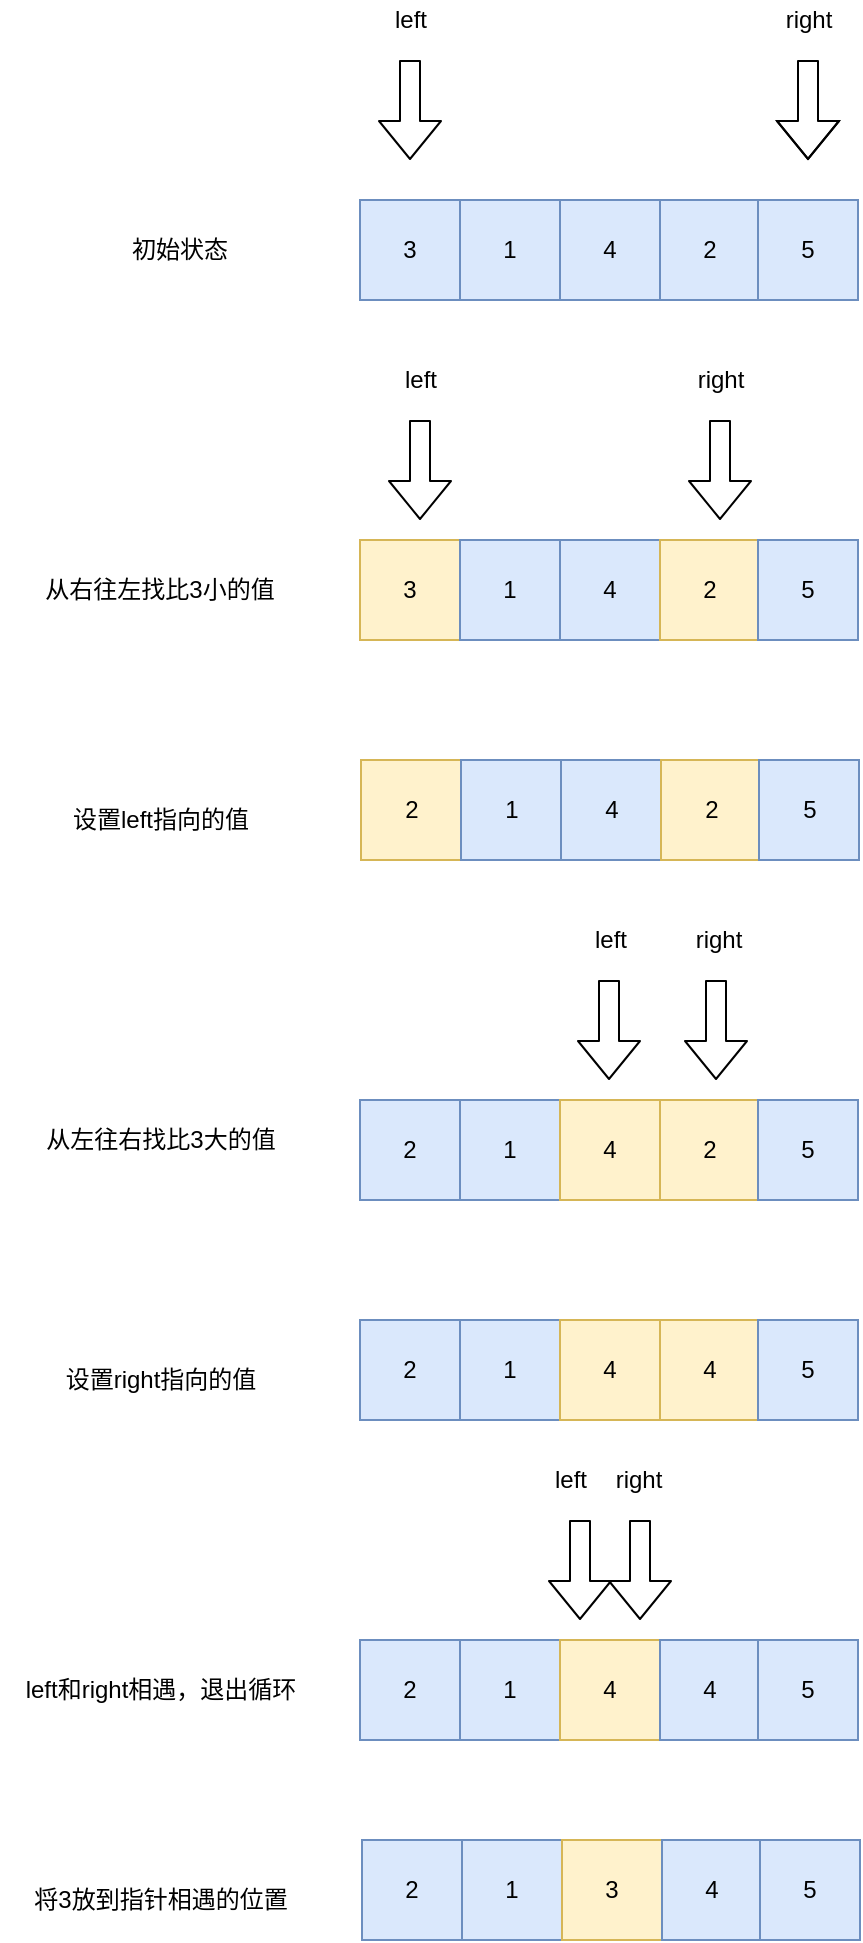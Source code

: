 <mxfile version="14.9.6" type="github">
  <diagram id="x37FQGuYJWweiC0h03hC" name="Page-1">
    <mxGraphModel dx="946" dy="1705" grid="1" gridSize="10" guides="1" tooltips="1" connect="1" arrows="1" fold="1" page="1" pageScale="1" pageWidth="827" pageHeight="1169" math="0" shadow="0">
      <root>
        <mxCell id="0" />
        <mxCell id="1" parent="0" />
        <mxCell id="e1JtyHroRZlmRsDDb5fb-1" value="3" style="rounded=0;whiteSpace=wrap;html=1;fillColor=#fff2cc;strokeColor=#d6b656;" vertex="1" parent="1">
          <mxGeometry x="190" y="180" width="50" height="50" as="geometry" />
        </mxCell>
        <mxCell id="e1JtyHroRZlmRsDDb5fb-2" value="1" style="rounded=0;whiteSpace=wrap;html=1;fillColor=#dae8fc;strokeColor=#6c8ebf;" vertex="1" parent="1">
          <mxGeometry x="240" y="180" width="50" height="50" as="geometry" />
        </mxCell>
        <mxCell id="e1JtyHroRZlmRsDDb5fb-3" value="4" style="rounded=0;whiteSpace=wrap;html=1;fillColor=#dae8fc;strokeColor=#6c8ebf;" vertex="1" parent="1">
          <mxGeometry x="290" y="180" width="50" height="50" as="geometry" />
        </mxCell>
        <mxCell id="e1JtyHroRZlmRsDDb5fb-4" value="2" style="rounded=0;whiteSpace=wrap;html=1;fillColor=#fff2cc;strokeColor=#d6b656;" vertex="1" parent="1">
          <mxGeometry x="340" y="180" width="50" height="50" as="geometry" />
        </mxCell>
        <mxCell id="e1JtyHroRZlmRsDDb5fb-5" value="5" style="rounded=0;whiteSpace=wrap;html=1;fillColor=#dae8fc;strokeColor=#6c8ebf;" vertex="1" parent="1">
          <mxGeometry x="389" y="180" width="50" height="50" as="geometry" />
        </mxCell>
        <mxCell id="e1JtyHroRZlmRsDDb5fb-6" value="" style="shape=flexArrow;endArrow=classic;html=1;" edge="1" parent="1">
          <mxGeometry width="50" height="50" relative="1" as="geometry">
            <mxPoint x="220" y="120" as="sourcePoint" />
            <mxPoint x="220" y="170" as="targetPoint" />
          </mxGeometry>
        </mxCell>
        <mxCell id="e1JtyHroRZlmRsDDb5fb-7" value="" style="shape=flexArrow;endArrow=classic;html=1;" edge="1" parent="1">
          <mxGeometry width="50" height="50" relative="1" as="geometry">
            <mxPoint x="370" y="120" as="sourcePoint" />
            <mxPoint x="370" y="170" as="targetPoint" />
          </mxGeometry>
        </mxCell>
        <mxCell id="e1JtyHroRZlmRsDDb5fb-8" value="left" style="text;html=1;align=center;verticalAlign=middle;resizable=0;points=[];autosize=1;strokeColor=none;" vertex="1" parent="1">
          <mxGeometry x="205" y="90" width="30" height="20" as="geometry" />
        </mxCell>
        <mxCell id="e1JtyHroRZlmRsDDb5fb-9" value="right" style="text;html=1;align=center;verticalAlign=middle;resizable=0;points=[];autosize=1;strokeColor=none;" vertex="1" parent="1">
          <mxGeometry x="350" y="90" width="40" height="20" as="geometry" />
        </mxCell>
        <mxCell id="e1JtyHroRZlmRsDDb5fb-10" value="2" style="rounded=0;whiteSpace=wrap;html=1;fillColor=#dae8fc;strokeColor=#6c8ebf;" vertex="1" parent="1">
          <mxGeometry x="190" y="460" width="50" height="50" as="geometry" />
        </mxCell>
        <mxCell id="e1JtyHroRZlmRsDDb5fb-11" value="1" style="rounded=0;whiteSpace=wrap;html=1;fillColor=#dae8fc;strokeColor=#6c8ebf;" vertex="1" parent="1">
          <mxGeometry x="240" y="460" width="50" height="50" as="geometry" />
        </mxCell>
        <mxCell id="e1JtyHroRZlmRsDDb5fb-12" value="4" style="rounded=0;whiteSpace=wrap;html=1;fillColor=#fff2cc;strokeColor=#d6b656;" vertex="1" parent="1">
          <mxGeometry x="290" y="460" width="50" height="50" as="geometry" />
        </mxCell>
        <mxCell id="e1JtyHroRZlmRsDDb5fb-13" value="2" style="rounded=0;whiteSpace=wrap;html=1;fillColor=#fff2cc;strokeColor=#d6b656;" vertex="1" parent="1">
          <mxGeometry x="340" y="460" width="50" height="50" as="geometry" />
        </mxCell>
        <mxCell id="e1JtyHroRZlmRsDDb5fb-14" value="5" style="rounded=0;whiteSpace=wrap;html=1;fillColor=#dae8fc;strokeColor=#6c8ebf;" vertex="1" parent="1">
          <mxGeometry x="389" y="460" width="50" height="50" as="geometry" />
        </mxCell>
        <mxCell id="e1JtyHroRZlmRsDDb5fb-15" value="从右往左找比3小的值" style="text;html=1;strokeColor=none;fillColor=none;align=center;verticalAlign=middle;whiteSpace=wrap;rounded=0;" vertex="1" parent="1">
          <mxGeometry x="10" y="197.5" width="160" height="15" as="geometry" />
        </mxCell>
        <mxCell id="e1JtyHroRZlmRsDDb5fb-16" value="" style="shape=flexArrow;endArrow=classic;html=1;" edge="1" parent="1">
          <mxGeometry width="50" height="50" relative="1" as="geometry">
            <mxPoint x="368" y="400" as="sourcePoint" />
            <mxPoint x="368" y="450" as="targetPoint" />
          </mxGeometry>
        </mxCell>
        <mxCell id="e1JtyHroRZlmRsDDb5fb-17" value="right" style="text;html=1;align=center;verticalAlign=middle;resizable=0;points=[];autosize=1;strokeColor=none;" vertex="1" parent="1">
          <mxGeometry x="349" y="370" width="40" height="20" as="geometry" />
        </mxCell>
        <mxCell id="e1JtyHroRZlmRsDDb5fb-18" value="3" style="rounded=0;whiteSpace=wrap;html=1;fillColor=#dae8fc;strokeColor=#6c8ebf;" vertex="1" parent="1">
          <mxGeometry x="190" y="10" width="50" height="50" as="geometry" />
        </mxCell>
        <mxCell id="e1JtyHroRZlmRsDDb5fb-19" value="1" style="rounded=0;whiteSpace=wrap;html=1;fillColor=#dae8fc;strokeColor=#6c8ebf;" vertex="1" parent="1">
          <mxGeometry x="240" y="10" width="50" height="50" as="geometry" />
        </mxCell>
        <mxCell id="e1JtyHroRZlmRsDDb5fb-20" value="4" style="rounded=0;whiteSpace=wrap;html=1;fillColor=#dae8fc;strokeColor=#6c8ebf;" vertex="1" parent="1">
          <mxGeometry x="290" y="10" width="50" height="50" as="geometry" />
        </mxCell>
        <mxCell id="e1JtyHroRZlmRsDDb5fb-21" value="2" style="rounded=0;whiteSpace=wrap;html=1;fillColor=#dae8fc;strokeColor=#6c8ebf;" vertex="1" parent="1">
          <mxGeometry x="340" y="10" width="50" height="50" as="geometry" />
        </mxCell>
        <mxCell id="e1JtyHroRZlmRsDDb5fb-22" value="5" style="rounded=0;whiteSpace=wrap;html=1;fillColor=#dae8fc;strokeColor=#6c8ebf;" vertex="1" parent="1">
          <mxGeometry x="389" y="10" width="50" height="50" as="geometry" />
        </mxCell>
        <mxCell id="e1JtyHroRZlmRsDDb5fb-23" value="初始状态" style="text;html=1;strokeColor=none;fillColor=none;align=center;verticalAlign=middle;whiteSpace=wrap;rounded=0;" vertex="1" parent="1">
          <mxGeometry x="20" y="27.5" width="160" height="15" as="geometry" />
        </mxCell>
        <mxCell id="e1JtyHroRZlmRsDDb5fb-24" value="" style="shape=flexArrow;endArrow=classic;html=1;" edge="1" parent="1">
          <mxGeometry width="50" height="50" relative="1" as="geometry">
            <mxPoint x="215" y="-60" as="sourcePoint" />
            <mxPoint x="215" y="-10" as="targetPoint" />
          </mxGeometry>
        </mxCell>
        <mxCell id="e1JtyHroRZlmRsDDb5fb-25" value="" style="shape=flexArrow;endArrow=classic;html=1;" edge="1" parent="1">
          <mxGeometry width="50" height="50" relative="1" as="geometry">
            <mxPoint x="414" y="-60" as="sourcePoint" />
            <mxPoint x="414" y="-10" as="targetPoint" />
            <Array as="points">
              <mxPoint x="414" y="-30" />
            </Array>
          </mxGeometry>
        </mxCell>
        <mxCell id="e1JtyHroRZlmRsDDb5fb-26" value="left" style="text;html=1;align=center;verticalAlign=middle;resizable=0;points=[];autosize=1;strokeColor=none;" vertex="1" parent="1">
          <mxGeometry x="200" y="-90" width="30" height="20" as="geometry" />
        </mxCell>
        <mxCell id="e1JtyHroRZlmRsDDb5fb-27" value="right" style="text;html=1;align=center;verticalAlign=middle;resizable=0;points=[];autosize=1;strokeColor=none;" vertex="1" parent="1">
          <mxGeometry x="394" y="-90" width="40" height="20" as="geometry" />
        </mxCell>
        <mxCell id="e1JtyHroRZlmRsDDb5fb-29" value="从左往右找比3大的值" style="text;html=1;align=center;verticalAlign=middle;resizable=0;points=[];autosize=1;strokeColor=none;" vertex="1" parent="1">
          <mxGeometry x="25" y="470" width="130" height="20" as="geometry" />
        </mxCell>
        <mxCell id="e1JtyHroRZlmRsDDb5fb-30" value="" style="shape=flexArrow;endArrow=classic;html=1;" edge="1" parent="1">
          <mxGeometry width="50" height="50" relative="1" as="geometry">
            <mxPoint x="314.5" y="400" as="sourcePoint" />
            <mxPoint x="314.5" y="450" as="targetPoint" />
          </mxGeometry>
        </mxCell>
        <mxCell id="e1JtyHroRZlmRsDDb5fb-31" value="left" style="text;html=1;align=center;verticalAlign=middle;resizable=0;points=[];autosize=1;strokeColor=none;" vertex="1" parent="1">
          <mxGeometry x="300" y="370" width="30" height="20" as="geometry" />
        </mxCell>
        <mxCell id="e1JtyHroRZlmRsDDb5fb-32" value="2" style="rounded=0;whiteSpace=wrap;html=1;fillColor=#fff2cc;strokeColor=#d6b656;" vertex="1" parent="1">
          <mxGeometry x="190.5" y="290" width="50" height="50" as="geometry" />
        </mxCell>
        <mxCell id="e1JtyHroRZlmRsDDb5fb-33" value="1" style="rounded=0;whiteSpace=wrap;html=1;fillColor=#dae8fc;strokeColor=#6c8ebf;" vertex="1" parent="1">
          <mxGeometry x="240.5" y="290" width="50" height="50" as="geometry" />
        </mxCell>
        <mxCell id="e1JtyHroRZlmRsDDb5fb-34" value="4" style="rounded=0;whiteSpace=wrap;html=1;fillColor=#dae8fc;strokeColor=#6c8ebf;" vertex="1" parent="1">
          <mxGeometry x="290.5" y="290" width="50" height="50" as="geometry" />
        </mxCell>
        <mxCell id="e1JtyHroRZlmRsDDb5fb-35" value="2" style="rounded=0;whiteSpace=wrap;html=1;fillColor=#fff2cc;strokeColor=#d6b656;" vertex="1" parent="1">
          <mxGeometry x="340.5" y="290" width="50" height="50" as="geometry" />
        </mxCell>
        <mxCell id="e1JtyHroRZlmRsDDb5fb-36" value="5" style="rounded=0;whiteSpace=wrap;html=1;fillColor=#dae8fc;strokeColor=#6c8ebf;" vertex="1" parent="1">
          <mxGeometry x="389.5" y="290" width="50" height="50" as="geometry" />
        </mxCell>
        <mxCell id="e1JtyHroRZlmRsDDb5fb-37" value="设置left指向的值" style="text;html=1;align=center;verticalAlign=middle;resizable=0;points=[];autosize=1;strokeColor=none;" vertex="1" parent="1">
          <mxGeometry x="40" y="310" width="100" height="20" as="geometry" />
        </mxCell>
        <mxCell id="e1JtyHroRZlmRsDDb5fb-38" value="2" style="rounded=0;whiteSpace=wrap;html=1;fillColor=#dae8fc;strokeColor=#6c8ebf;" vertex="1" parent="1">
          <mxGeometry x="190" y="570" width="50" height="50" as="geometry" />
        </mxCell>
        <mxCell id="e1JtyHroRZlmRsDDb5fb-39" value="1" style="rounded=0;whiteSpace=wrap;html=1;fillColor=#dae8fc;strokeColor=#6c8ebf;" vertex="1" parent="1">
          <mxGeometry x="240" y="570" width="50" height="50" as="geometry" />
        </mxCell>
        <mxCell id="e1JtyHroRZlmRsDDb5fb-40" value="4" style="rounded=0;whiteSpace=wrap;html=1;fillColor=#fff2cc;strokeColor=#d6b656;" vertex="1" parent="1">
          <mxGeometry x="290" y="570" width="50" height="50" as="geometry" />
        </mxCell>
        <mxCell id="e1JtyHroRZlmRsDDb5fb-41" value="4" style="rounded=0;whiteSpace=wrap;html=1;fillColor=#fff2cc;strokeColor=#d6b656;" vertex="1" parent="1">
          <mxGeometry x="340" y="570" width="50" height="50" as="geometry" />
        </mxCell>
        <mxCell id="e1JtyHroRZlmRsDDb5fb-42" value="5" style="rounded=0;whiteSpace=wrap;html=1;fillColor=#dae8fc;strokeColor=#6c8ebf;" vertex="1" parent="1">
          <mxGeometry x="389" y="570" width="50" height="50" as="geometry" />
        </mxCell>
        <mxCell id="e1JtyHroRZlmRsDDb5fb-43" value="设置right指向的值" style="text;html=1;align=center;verticalAlign=middle;resizable=0;points=[];autosize=1;strokeColor=none;" vertex="1" parent="1">
          <mxGeometry x="34.5" y="590" width="110" height="20" as="geometry" />
        </mxCell>
        <mxCell id="e1JtyHroRZlmRsDDb5fb-44" value="2" style="rounded=0;whiteSpace=wrap;html=1;fillColor=#dae8fc;strokeColor=#6c8ebf;" vertex="1" parent="1">
          <mxGeometry x="190" y="730" width="50" height="50" as="geometry" />
        </mxCell>
        <mxCell id="e1JtyHroRZlmRsDDb5fb-45" value="1" style="rounded=0;whiteSpace=wrap;html=1;fillColor=#dae8fc;strokeColor=#6c8ebf;" vertex="1" parent="1">
          <mxGeometry x="240" y="730" width="50" height="50" as="geometry" />
        </mxCell>
        <mxCell id="e1JtyHroRZlmRsDDb5fb-46" value="4" style="rounded=0;whiteSpace=wrap;html=1;fillColor=#fff2cc;strokeColor=#d6b656;" vertex="1" parent="1">
          <mxGeometry x="290" y="730" width="50" height="50" as="geometry" />
        </mxCell>
        <mxCell id="e1JtyHroRZlmRsDDb5fb-47" value="4" style="rounded=0;whiteSpace=wrap;html=1;fillColor=#dae8fc;strokeColor=#6c8ebf;" vertex="1" parent="1">
          <mxGeometry x="340" y="730" width="50" height="50" as="geometry" />
        </mxCell>
        <mxCell id="e1JtyHroRZlmRsDDb5fb-48" value="5" style="rounded=0;whiteSpace=wrap;html=1;fillColor=#dae8fc;strokeColor=#6c8ebf;" vertex="1" parent="1">
          <mxGeometry x="389" y="730" width="50" height="50" as="geometry" />
        </mxCell>
        <mxCell id="e1JtyHroRZlmRsDDb5fb-49" value="left和right相遇，退出循环" style="text;html=1;align=center;verticalAlign=middle;resizable=0;points=[];autosize=1;strokeColor=none;" vertex="1" parent="1">
          <mxGeometry x="15" y="745" width="150" height="20" as="geometry" />
        </mxCell>
        <mxCell id="e1JtyHroRZlmRsDDb5fb-51" value="" style="shape=flexArrow;endArrow=classic;html=1;" edge="1" parent="1">
          <mxGeometry width="50" height="50" relative="1" as="geometry">
            <mxPoint x="330" y="670" as="sourcePoint" />
            <mxPoint x="330" y="720" as="targetPoint" />
          </mxGeometry>
        </mxCell>
        <mxCell id="e1JtyHroRZlmRsDDb5fb-52" value="right" style="text;html=1;align=center;verticalAlign=middle;resizable=0;points=[];autosize=1;strokeColor=none;" vertex="1" parent="1">
          <mxGeometry x="309" y="640" width="40" height="20" as="geometry" />
        </mxCell>
        <mxCell id="e1JtyHroRZlmRsDDb5fb-53" value="" style="shape=flexArrow;endArrow=classic;html=1;" edge="1" parent="1">
          <mxGeometry width="50" height="50" relative="1" as="geometry">
            <mxPoint x="300" y="670" as="sourcePoint" />
            <mxPoint x="300" y="720" as="targetPoint" />
          </mxGeometry>
        </mxCell>
        <mxCell id="e1JtyHroRZlmRsDDb5fb-54" value="left" style="text;html=1;align=center;verticalAlign=middle;resizable=0;points=[];autosize=1;strokeColor=none;" vertex="1" parent="1">
          <mxGeometry x="280" y="640" width="30" height="20" as="geometry" />
        </mxCell>
        <mxCell id="e1JtyHroRZlmRsDDb5fb-55" value="2" style="rounded=0;whiteSpace=wrap;html=1;fillColor=#dae8fc;strokeColor=#6c8ebf;" vertex="1" parent="1">
          <mxGeometry x="191" y="830" width="50" height="50" as="geometry" />
        </mxCell>
        <mxCell id="e1JtyHroRZlmRsDDb5fb-56" value="1" style="rounded=0;whiteSpace=wrap;html=1;fillColor=#dae8fc;strokeColor=#6c8ebf;" vertex="1" parent="1">
          <mxGeometry x="241" y="830" width="50" height="50" as="geometry" />
        </mxCell>
        <mxCell id="e1JtyHroRZlmRsDDb5fb-57" value="3" style="rounded=0;whiteSpace=wrap;html=1;fillColor=#fff2cc;strokeColor=#d6b656;" vertex="1" parent="1">
          <mxGeometry x="291" y="830" width="50" height="50" as="geometry" />
        </mxCell>
        <mxCell id="e1JtyHroRZlmRsDDb5fb-58" value="4" style="rounded=0;whiteSpace=wrap;html=1;fillColor=#dae8fc;strokeColor=#6c8ebf;" vertex="1" parent="1">
          <mxGeometry x="341" y="830" width="50" height="50" as="geometry" />
        </mxCell>
        <mxCell id="e1JtyHroRZlmRsDDb5fb-59" value="5" style="rounded=0;whiteSpace=wrap;html=1;fillColor=#dae8fc;strokeColor=#6c8ebf;" vertex="1" parent="1">
          <mxGeometry x="390" y="830" width="50" height="50" as="geometry" />
        </mxCell>
        <mxCell id="e1JtyHroRZlmRsDDb5fb-60" value="将3放到指针相遇的位置" style="text;html=1;align=center;verticalAlign=middle;resizable=0;points=[];autosize=1;strokeColor=none;" vertex="1" parent="1">
          <mxGeometry x="20" y="850" width="140" height="20" as="geometry" />
        </mxCell>
      </root>
    </mxGraphModel>
  </diagram>
</mxfile>

